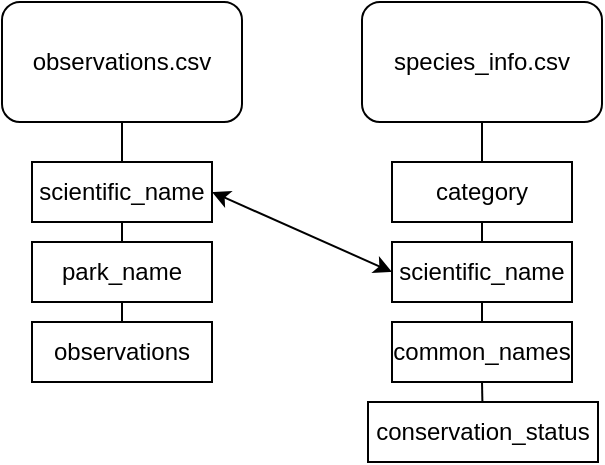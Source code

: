 <mxGraphModel dx="692" dy="668" grid="0" gridSize="10" guides="1" tooltips="1" connect="1" arrows="1" fold="1" page="0" pageScale="1" pageWidth="850" pageHeight="1100" background="none"><root><mxCell id="0"/><mxCell id="1" parent="0"/><mxCell id="2" value="observations.csv" style="rounded=1;whiteSpace=wrap;html=1;" vertex="1" parent="1"><mxGeometry x="20" y="20" width="120" height="60" as="geometry"/></mxCell><mxCell id="3" value="species_info.csv" style="rounded=1;whiteSpace=wrap;html=1;" vertex="1" parent="1"><mxGeometry x="200" y="20" width="120" height="60" as="geometry"/></mxCell><mxCell id="4" value="scientific_name" style="rounded=0;whiteSpace=wrap;html=1;" vertex="1" parent="1"><mxGeometry x="35" y="100" width="90" height="30" as="geometry"/></mxCell><mxCell id="5" value="park_name" style="rounded=0;whiteSpace=wrap;html=1;" vertex="1" parent="1"><mxGeometry x="35" y="140" width="90" height="30" as="geometry"/></mxCell><mxCell id="6" value="observations" style="rounded=0;whiteSpace=wrap;html=1;" vertex="1" parent="1"><mxGeometry x="35" y="180" width="90" height="30" as="geometry"/></mxCell><mxCell id="8" value="category" style="rounded=0;whiteSpace=wrap;html=1;" vertex="1" parent="1"><mxGeometry x="215" y="100" width="90" height="30" as="geometry"/></mxCell><mxCell id="9" value="scientific_name" style="rounded=0;whiteSpace=wrap;html=1;" vertex="1" parent="1"><mxGeometry x="215" y="140" width="90" height="30" as="geometry"/></mxCell><mxCell id="10" value="conservation_status" style="rounded=0;whiteSpace=wrap;html=1;" vertex="1" parent="1"><mxGeometry x="203" y="220" width="115" height="30" as="geometry"/></mxCell><mxCell id="11" value="common_names" style="rounded=0;whiteSpace=wrap;html=1;" vertex="1" parent="1"><mxGeometry x="215" y="180" width="90" height="30" as="geometry"/></mxCell><mxCell id="12" value="" style="endArrow=classic;startArrow=classic;html=1;entryX=0;entryY=0.5;exitX=1;exitY=0.5;" edge="1" parent="1" source="4" target="9"><mxGeometry width="50" height="50" relative="1" as="geometry"><mxPoint x="20" y="320" as="sourcePoint"/><mxPoint x="70" y="270" as="targetPoint"/></mxGeometry></mxCell><mxCell id="13" value="" style="endArrow=none;html=1;entryX=0.5;entryY=1;exitX=0.5;exitY=0;" edge="1" parent="1" source="4" target="2"><mxGeometry width="50" height="50" relative="1" as="geometry"><mxPoint x="-40" y="160" as="sourcePoint"/><mxPoint x="10" y="110" as="targetPoint"/></mxGeometry></mxCell><mxCell id="15" value="" style="endArrow=none;html=1;entryX=0.5;entryY=1;exitX=0.5;exitY=0;" edge="1" parent="1" source="8" target="3"><mxGeometry width="50" height="50" relative="1" as="geometry"><mxPoint x="250" y="130" as="sourcePoint"/><mxPoint x="300" y="80" as="targetPoint"/></mxGeometry></mxCell><mxCell id="16" value="" style="endArrow=none;html=1;entryX=0.5;entryY=1;exitX=0.5;exitY=0;" edge="1" parent="1" source="5" target="4"><mxGeometry width="50" height="50" relative="1" as="geometry"><mxPoint x="-40" y="330" as="sourcePoint"/><mxPoint x="10" y="280" as="targetPoint"/></mxGeometry></mxCell><mxCell id="17" value="" style="endArrow=none;html=1;entryX=0.5;entryY=1;exitX=0.5;exitY=0;" edge="1" parent="1" source="6" target="5"><mxGeometry width="50" height="50" relative="1" as="geometry"><mxPoint x="-10" y="230" as="sourcePoint"/><mxPoint x="40" y="180" as="targetPoint"/></mxGeometry></mxCell><mxCell id="18" value="" style="endArrow=none;html=1;entryX=0.5;entryY=1;exitX=0.5;exitY=0;" edge="1" parent="1" source="9" target="8"><mxGeometry width="50" height="50" relative="1" as="geometry"><mxPoint x="370" y="170" as="sourcePoint"/><mxPoint x="420" y="120" as="targetPoint"/></mxGeometry></mxCell><mxCell id="19" value="" style="endArrow=none;html=1;entryX=0.5;entryY=1;exitX=0.5;exitY=0;" edge="1" parent="1" source="11" target="9"><mxGeometry width="50" height="50" relative="1" as="geometry"><mxPoint x="360" y="210" as="sourcePoint"/><mxPoint x="410" y="160" as="targetPoint"/></mxGeometry></mxCell><mxCell id="20" value="" style="endArrow=none;html=1;entryX=0.5;entryY=1;" edge="1" parent="1" source="10" target="11"><mxGeometry width="50" height="50" relative="1" as="geometry"><mxPoint x="130" y="300" as="sourcePoint"/><mxPoint x="180" y="250" as="targetPoint"/></mxGeometry></mxCell></root></mxGraphModel>